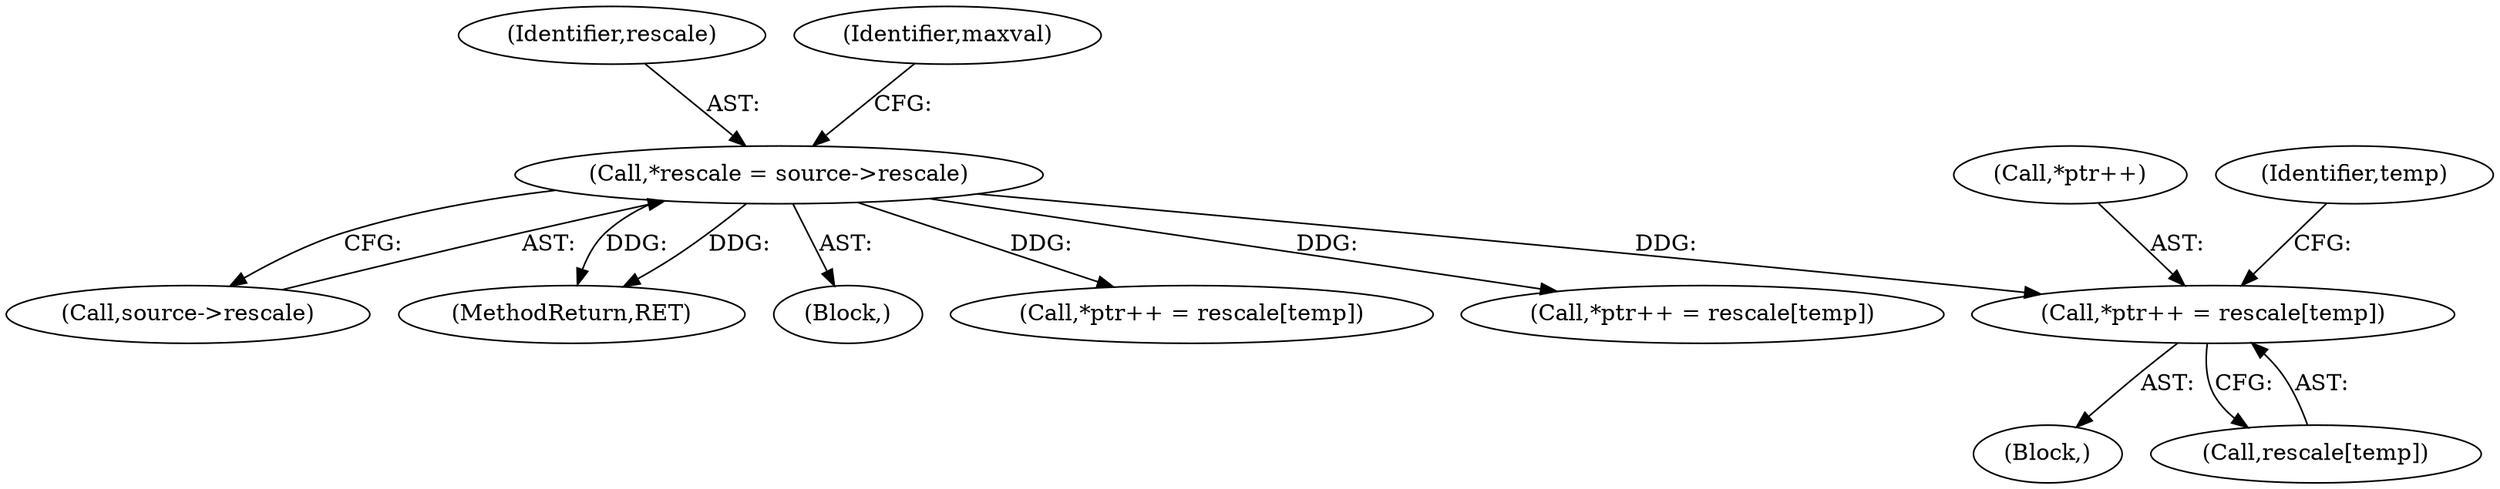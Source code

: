 digraph "0_libjpeg-turbo_9c78a04df4e44ef6487eee99c4258397f4fdca55_2@array" {
"1000191" [label="(Call,*ptr++ = rescale[temp])"];
"1000114" [label="(Call,*rescale = source->rescale)"];
"1000114" [label="(Call,*rescale = source->rescale)"];
"1000191" [label="(Call,*ptr++ = rescale[temp])"];
"1000115" [label="(Identifier,rescale)"];
"1000116" [label="(Call,source->rescale)"];
"1000168" [label="(Block,)"];
"1000192" [label="(Call,*ptr++)"];
"1000122" [label="(Identifier,maxval)"];
"1000195" [label="(Call,rescale[temp])"];
"1000256" [label="(MethodReturn,RET)"];
"1000104" [label="(Block,)"];
"1000199" [label="(Identifier,temp)"];
"1000219" [label="(Call,*ptr++ = rescale[temp])"];
"1000247" [label="(Call,*ptr++ = rescale[temp])"];
"1000191" -> "1000168"  [label="AST: "];
"1000191" -> "1000195"  [label="CFG: "];
"1000192" -> "1000191"  [label="AST: "];
"1000195" -> "1000191"  [label="AST: "];
"1000199" -> "1000191"  [label="CFG: "];
"1000114" -> "1000191"  [label="DDG: "];
"1000114" -> "1000104"  [label="AST: "];
"1000114" -> "1000116"  [label="CFG: "];
"1000115" -> "1000114"  [label="AST: "];
"1000116" -> "1000114"  [label="AST: "];
"1000122" -> "1000114"  [label="CFG: "];
"1000114" -> "1000256"  [label="DDG: "];
"1000114" -> "1000256"  [label="DDG: "];
"1000114" -> "1000219"  [label="DDG: "];
"1000114" -> "1000247"  [label="DDG: "];
}
